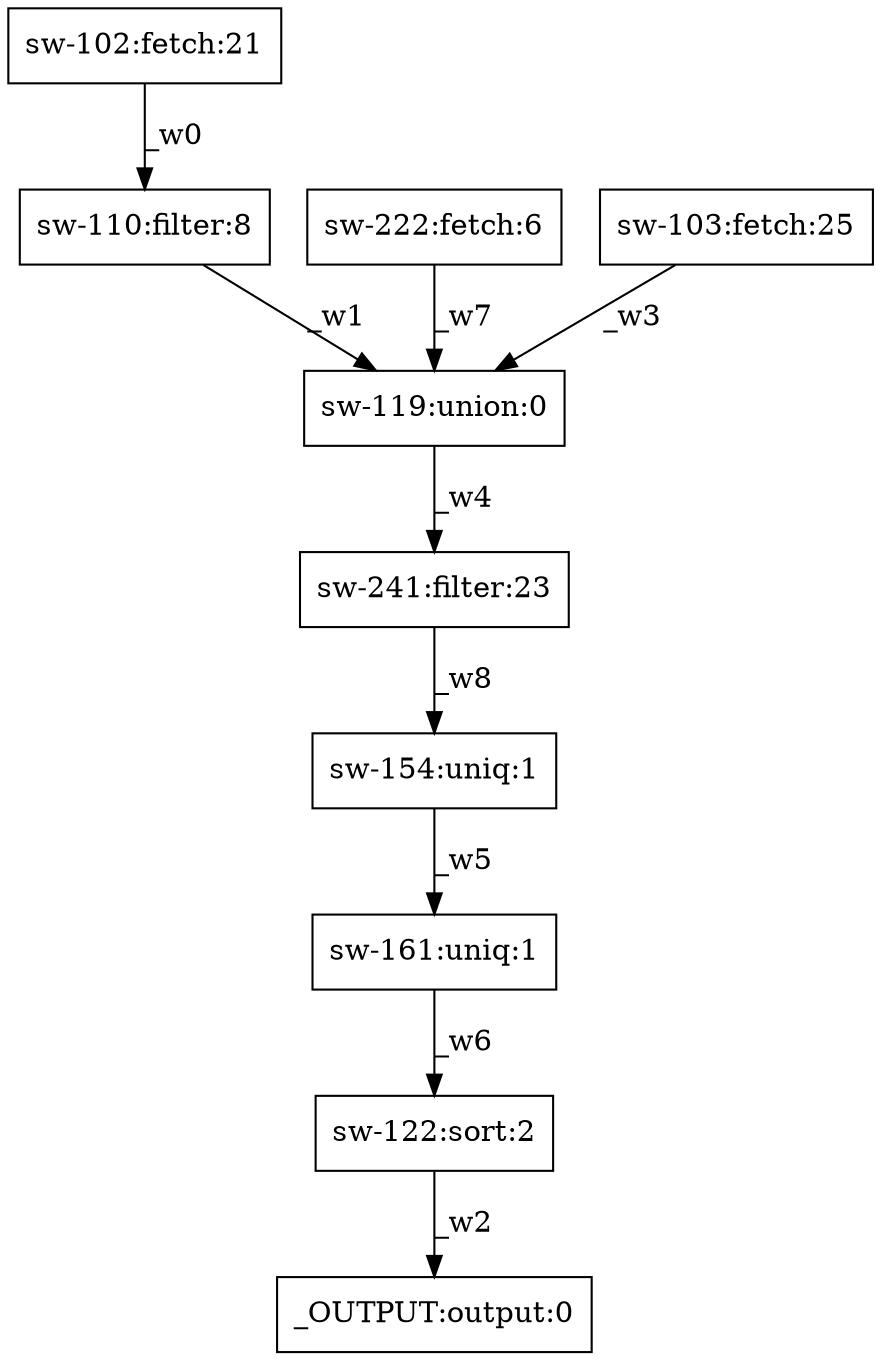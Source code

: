 digraph test1 { node [shape=box] "sw-154" [label="sw-154:uniq:1"];"_OUTPUT" [label="_OUTPUT:output:0"];"sw-122" [label="sw-122:sort:2"];"sw-110" [label="sw-110:filter:8"];"sw-102" [label="sw-102:fetch:21"];"sw-161" [label="sw-161:uniq:1"];"sw-119" [label="sw-119:union:0"];"sw-241" [label="sw-241:filter:23"];"sw-222" [label="sw-222:fetch:6"];"sw-103" [label="sw-103:fetch:25"];"sw-102" -> "sw-110" [label="_w0"];"sw-110" -> "sw-119" [label="_w1"];"sw-122" -> "_OUTPUT" [label="_w2"];"sw-103" -> "sw-119" [label="_w3"];"sw-119" -> "sw-241" [label="_w4"];"sw-154" -> "sw-161" [label="_w5"];"sw-161" -> "sw-122" [label="_w6"];"sw-222" -> "sw-119" [label="_w7"];"sw-241" -> "sw-154" [label="_w8"];}
